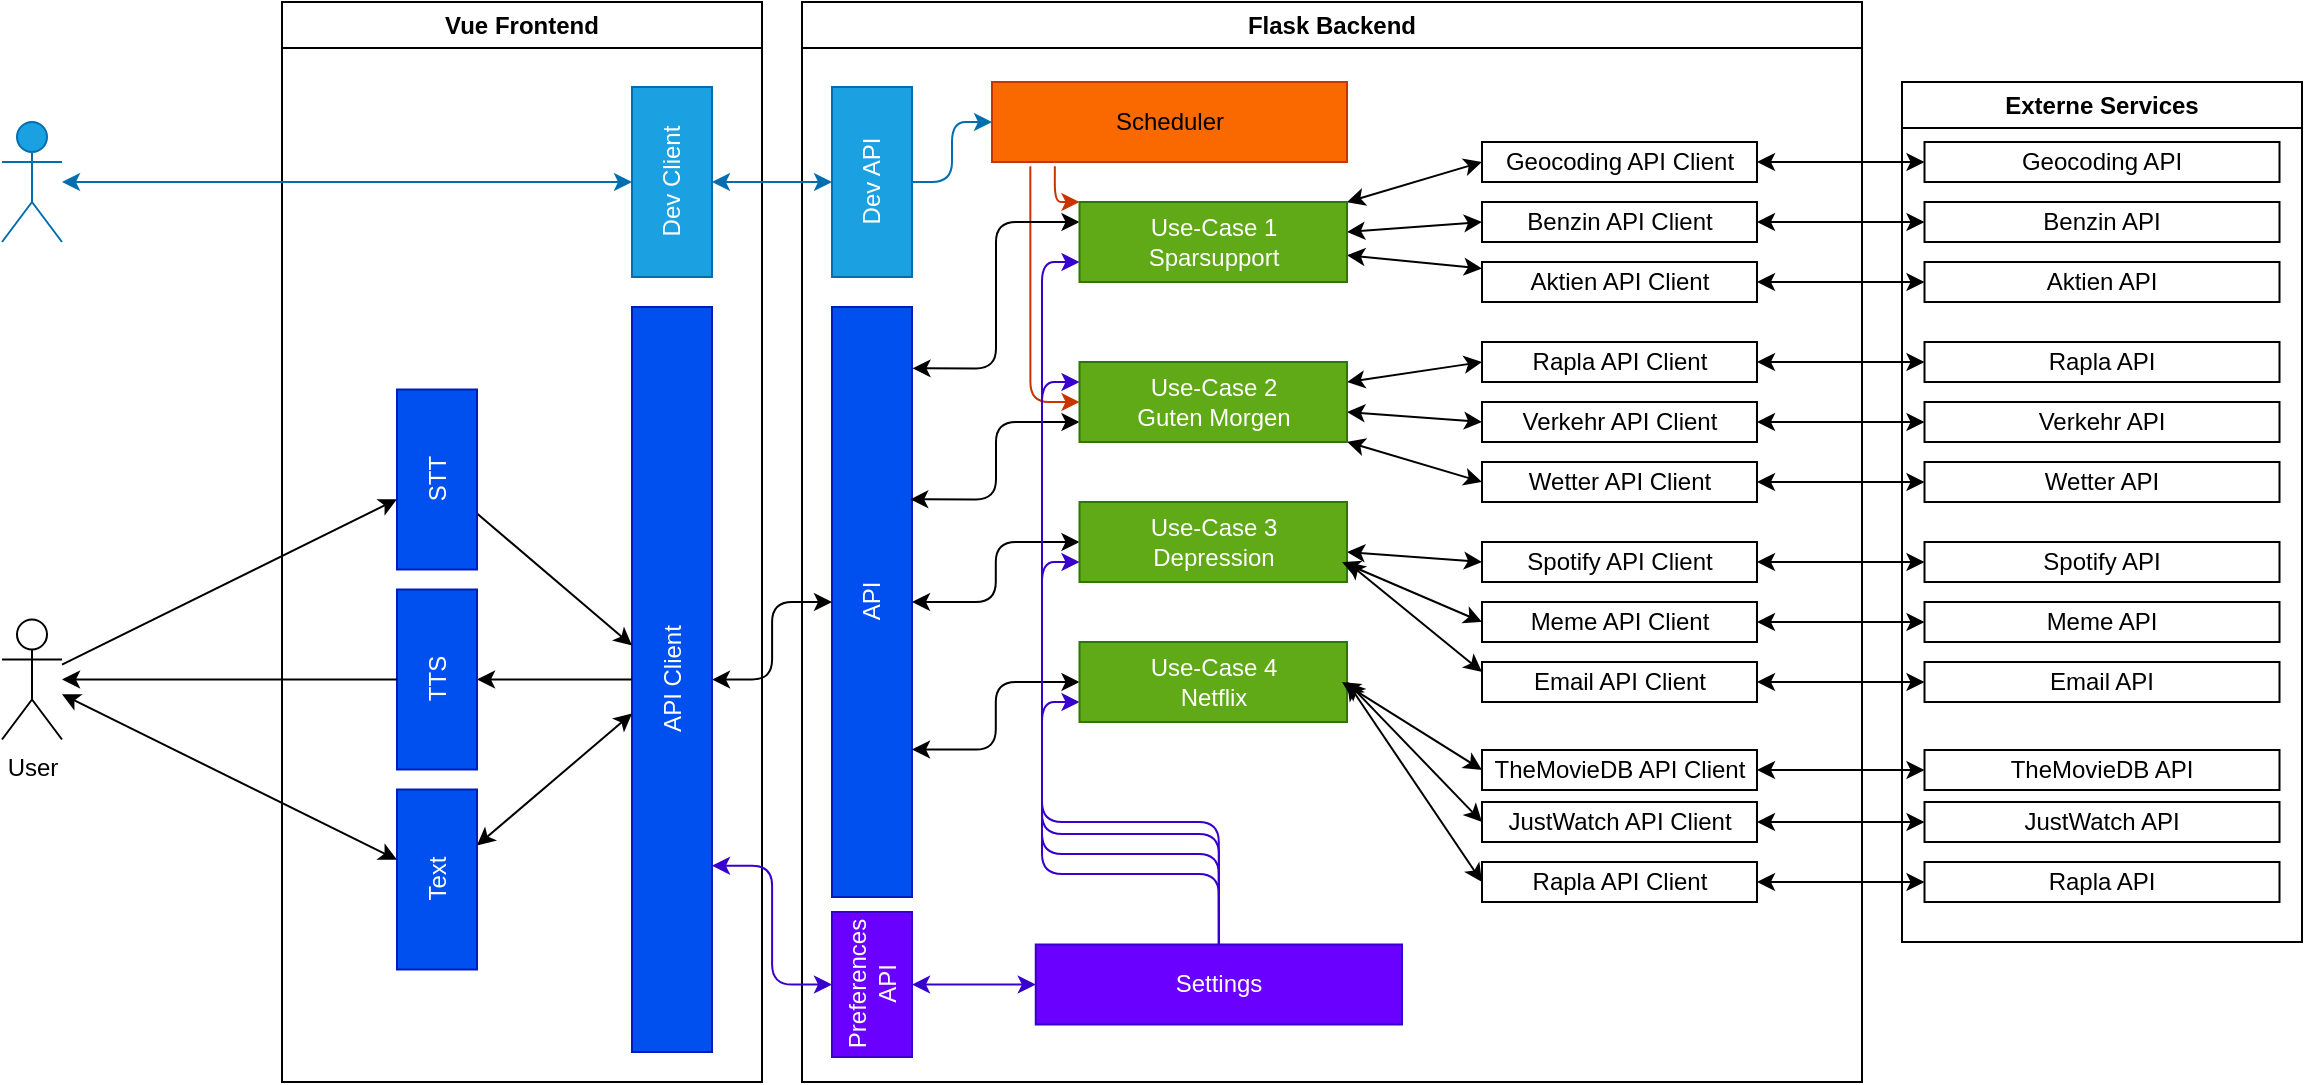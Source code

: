 <mxfile>
    <diagram id="DIE5KFtKHEvC33el6LhV" name="Seite-1">
        <mxGraphModel dx="676" dy="560" grid="1" gridSize="10" guides="1" tooltips="1" connect="1" arrows="1" fold="1" page="1" pageScale="1" pageWidth="1169" pageHeight="827" math="0" shadow="0">
            <root>
                <mxCell id="0"/>
                <mxCell id="1" parent="0"/>
                <mxCell id="2" value="Vue Frontend" style="swimlane;whiteSpace=wrap;html=1;" parent="1" vertex="1">
                    <mxGeometry x="170" y="80" width="240" height="540" as="geometry">
                        <mxRectangle x="230" y="80" width="120" height="30" as="alternateBounds"/>
                    </mxGeometry>
                </mxCell>
                <mxCell id="6" value="API Client" style="rounded=0;whiteSpace=wrap;html=1;rotation=-90;fillColor=#0050ef;fontColor=#ffffff;strokeColor=#001DBC;" parent="2" vertex="1">
                    <mxGeometry x="8.75" y="318.75" width="372.5" height="40" as="geometry"/>
                </mxCell>
                <mxCell id="7" value="Dev Client" style="rounded=0;whiteSpace=wrap;html=1;rotation=-90;fillColor=#1ba1e2;fontColor=#ffffff;strokeColor=#006EAF;" parent="2" vertex="1">
                    <mxGeometry x="147.5" y="70" width="95" height="40" as="geometry"/>
                </mxCell>
                <mxCell id="12" style="edgeStyle=none;html=1;startArrow=classic;startFill=1;endArrow=none;endFill=0;" parent="2" source="8" target="6" edge="1">
                    <mxGeometry relative="1" as="geometry"/>
                </mxCell>
                <mxCell id="8" value="TTS" style="rounded=0;whiteSpace=wrap;html=1;rotation=-90;fillColor=#0050ef;fontColor=#ffffff;strokeColor=#001DBC;" parent="2" vertex="1">
                    <mxGeometry x="32.5" y="318.75" width="90" height="40" as="geometry"/>
                </mxCell>
                <mxCell id="13" style="edgeStyle=none;html=1;" parent="2" source="9" target="6" edge="1">
                    <mxGeometry relative="1" as="geometry"/>
                </mxCell>
                <mxCell id="9" value="STT" style="rounded=0;whiteSpace=wrap;html=1;rotation=-90;fillColor=#0050ef;fontColor=#ffffff;strokeColor=#001DBC;" parent="2" vertex="1">
                    <mxGeometry x="32.5" y="218.75" width="90" height="40" as="geometry"/>
                </mxCell>
                <mxCell id="11" value="" style="edgeStyle=none;html=1;startArrow=classic;startFill=1;" parent="2" source="10" target="6" edge="1">
                    <mxGeometry relative="1" as="geometry"/>
                </mxCell>
                <mxCell id="10" value="Text" style="rounded=0;whiteSpace=wrap;html=1;rotation=-90;fillColor=#0050ef;fontColor=#ffffff;strokeColor=#001DBC;" parent="2" vertex="1">
                    <mxGeometry x="32.5" y="418.75" width="90" height="40" as="geometry"/>
                </mxCell>
                <mxCell id="3" value="Flask Backend" style="swimlane;whiteSpace=wrap;html=1;" parent="1" vertex="1">
                    <mxGeometry x="430" y="80" width="530" height="540" as="geometry">
                        <mxRectangle x="490" y="310" width="120" height="30" as="alternateBounds"/>
                    </mxGeometry>
                </mxCell>
                <mxCell id="23" style="edgeStyle=orthogonalEdgeStyle;html=1;entryX=0;entryY=0.5;entryDx=0;entryDy=0;startArrow=none;startFill=0;endArrow=classic;endFill=1;fillColor=#1ba1e2;strokeColor=#006EAF;" parent="3" source="20" target="22" edge="1">
                    <mxGeometry relative="1" as="geometry"/>
                </mxCell>
                <mxCell id="20" value="Dev API" style="rounded=0;whiteSpace=wrap;html=1;rotation=-90;fillColor=#1ba1e2;fontColor=#ffffff;strokeColor=#006EAF;" parent="3" vertex="1">
                    <mxGeometry x="-12.5" y="70" width="95" height="40" as="geometry"/>
                </mxCell>
                <mxCell id="22" value="Scheduler" style="rounded=0;whiteSpace=wrap;html=1;fillColor=#fa6800;fontColor=#000000;strokeColor=#C73500;" parent="3" vertex="1">
                    <mxGeometry x="95" y="40" width="177.5" height="40" as="geometry"/>
                </mxCell>
                <mxCell id="40" style="edgeStyle=orthogonalEdgeStyle;html=1;startArrow=classic;startFill=1;endArrow=classic;endFill=1;fillColor=#6a00ff;strokeColor=#3700CC;" parent="3" source="24" target="39" edge="1">
                    <mxGeometry relative="1" as="geometry"/>
                </mxCell>
                <mxCell id="55" style="edgeStyle=orthogonalEdgeStyle;html=1;entryX=0;entryY=0.75;entryDx=0;entryDy=0;startArrow=none;startFill=0;endArrow=classic;endFill=1;fillColor=#6a00ff;strokeColor=#3700CC;" parent="3" source="24" target="30" edge="1">
                    <mxGeometry relative="1" as="geometry">
                        <Array as="points">
                            <mxPoint x="208" y="416"/>
                            <mxPoint x="120" y="416"/>
                            <mxPoint x="120" y="350"/>
                        </Array>
                    </mxGeometry>
                </mxCell>
                <mxCell id="24" value="Settings" style="rounded=0;whiteSpace=wrap;html=1;fillColor=#6a00ff;fontColor=#ffffff;strokeColor=#3700CC;" parent="3" vertex="1">
                    <mxGeometry x="116.88" y="471.25" width="183.12" height="40" as="geometry"/>
                </mxCell>
                <mxCell id="25" value="API" style="rounded=0;whiteSpace=wrap;html=1;rotation=-90;fillColor=#0050ef;fontColor=#ffffff;strokeColor=#001DBC;" parent="3" vertex="1">
                    <mxGeometry x="-112.5" y="280" width="295" height="40" as="geometry"/>
                </mxCell>
                <mxCell id="31" style="edgeStyle=orthogonalEdgeStyle;html=1;entryX=0.108;entryY=1.053;entryDx=0;entryDy=0;entryPerimeter=0;startArrow=classic;startFill=1;endArrow=none;endFill=0;exitX=0;exitY=0.5;exitDx=0;exitDy=0;fillColor=#fa6800;strokeColor=#C73500;" parent="3" source="27" target="22" edge="1">
                    <mxGeometry relative="1" as="geometry">
                        <mxPoint x="130" y="110" as="sourcePoint"/>
                    </mxGeometry>
                </mxCell>
                <mxCell id="33" style="edgeStyle=orthogonalEdgeStyle;html=1;entryX=0.896;entryY=1.006;entryDx=0;entryDy=0;entryPerimeter=0;startArrow=classic;startFill=1;endArrow=classic;endFill=1;exitX=0;exitY=0.25;exitDx=0;exitDy=0;" parent="3" source="26" target="25" edge="1">
                    <mxGeometry relative="1" as="geometry">
                        <Array as="points">
                            <mxPoint x="97" y="110"/>
                            <mxPoint x="97" y="183"/>
                        </Array>
                    </mxGeometry>
                </mxCell>
                <mxCell id="85" style="html=1;entryX=0;entryY=0.5;entryDx=0;entryDy=0;startArrow=classic;startFill=1;endArrow=classic;endFill=1;" parent="3" source="26" target="61" edge="1">
                    <mxGeometry relative="1" as="geometry"/>
                </mxCell>
                <mxCell id="86" style="html=1;entryX=0;entryY=0.5;entryDx=0;entryDy=0;startArrow=classic;startFill=1;endArrow=classic;endFill=1;" parent="3" source="26" target="62" edge="1">
                    <mxGeometry relative="1" as="geometry"/>
                </mxCell>
                <mxCell id="87" style="html=1;startArrow=classic;startFill=1;endArrow=classic;endFill=1;" parent="3" source="26" target="63" edge="1">
                    <mxGeometry relative="1" as="geometry"/>
                </mxCell>
                <mxCell id="26" value="Use-Case 1&lt;br&gt;Sparsupport" style="rounded=0;whiteSpace=wrap;html=1;fillColor=#60a917;fontColor=#ffffff;strokeColor=#2D7600;" parent="3" vertex="1">
                    <mxGeometry x="138.75" y="100" width="133.75" height="40" as="geometry"/>
                </mxCell>
                <mxCell id="34" style="edgeStyle=orthogonalEdgeStyle;html=1;entryX=0.674;entryY=0.978;entryDx=0;entryDy=0;entryPerimeter=0;startArrow=classic;startFill=1;endArrow=classic;endFill=1;" parent="3" source="27" target="25" edge="1">
                    <mxGeometry relative="1" as="geometry">
                        <Array as="points">
                            <mxPoint x="97" y="210"/>
                            <mxPoint x="97" y="249"/>
                        </Array>
                    </mxGeometry>
                </mxCell>
                <mxCell id="88" style="edgeStyle=none;html=1;entryX=0;entryY=0.5;entryDx=0;entryDy=0;startArrow=classic;startFill=1;endArrow=classic;endFill=1;" parent="3" source="27" target="64" edge="1">
                    <mxGeometry relative="1" as="geometry"/>
                </mxCell>
                <mxCell id="89" style="edgeStyle=none;html=1;entryX=0;entryY=0.5;entryDx=0;entryDy=0;startArrow=classic;startFill=1;endArrow=classic;endFill=1;" parent="3" source="27" target="65" edge="1">
                    <mxGeometry relative="1" as="geometry"/>
                </mxCell>
                <mxCell id="90" style="edgeStyle=none;html=1;entryX=0;entryY=0.5;entryDx=0;entryDy=0;startArrow=classic;startFill=1;endArrow=classic;endFill=1;" parent="3" source="27" target="66" edge="1">
                    <mxGeometry relative="1" as="geometry"/>
                </mxCell>
                <mxCell id="27" value="Use-Case 2&lt;br&gt;Guten Morgen" style="rounded=0;whiteSpace=wrap;html=1;fillColor=#60a917;fontColor=#ffffff;strokeColor=#2D7600;" parent="3" vertex="1">
                    <mxGeometry x="138.75" y="180" width="133.75" height="40" as="geometry"/>
                </mxCell>
                <mxCell id="35" style="edgeStyle=orthogonalEdgeStyle;html=1;startArrow=classic;startFill=1;endArrow=classic;endFill=1;" parent="3" source="28" target="25" edge="1">
                    <mxGeometry relative="1" as="geometry"/>
                </mxCell>
                <mxCell id="91" style="edgeStyle=none;html=1;entryX=0;entryY=0.5;entryDx=0;entryDy=0;startArrow=classic;startFill=1;endArrow=classic;endFill=1;" parent="3" source="28" target="67" edge="1">
                    <mxGeometry relative="1" as="geometry"/>
                </mxCell>
                <mxCell id="28" value="Use-Case 3&lt;br&gt;Depression&lt;span style=&quot;color: rgba(0, 0, 0, 0); font-family: monospace; font-size: 0px; text-align: start;&quot;&gt;%3CmxGraphModel%3E%3Croot%3E%3CmxCell%20id%3D%220%22%2F%3E%3CmxCell%20id%3D%221%22%20parent%3D%220%22%2F%3E%3CmxCell%20id%3D%222%22%20value%3D%22Use-Case%202%26lt%3Bbr%26gt%3BGuten%20Morgen%22%20style%3D%22rounded%3D0%3BwhiteSpace%3Dwrap%3Bhtml%3D1%3B%22%20vertex%3D%221%22%20parent%3D%221%22%3E%3CmxGeometry%20x%3D%22628.75%22%20y%3D%22240%22%20width%3D%22133.75%22%20height%3D%2240%22%20as%3D%22geometry%22%2F%3E%3C%2FmxCell%3E%3C%2Froot%3E%3C%2FmxGraphModel%3E&lt;/span&gt;" style="rounded=0;whiteSpace=wrap;html=1;fillColor=#60a917;fontColor=#ffffff;strokeColor=#2D7600;" parent="3" vertex="1">
                    <mxGeometry x="138.75" y="250" width="133.75" height="40" as="geometry"/>
                </mxCell>
                <mxCell id="36" style="edgeStyle=orthogonalEdgeStyle;html=1;entryX=0.25;entryY=1;entryDx=0;entryDy=0;startArrow=classic;startFill=1;endArrow=classic;endFill=1;" parent="3" source="30" target="25" edge="1">
                    <mxGeometry relative="1" as="geometry"/>
                </mxCell>
                <mxCell id="30" value="Use-Case 4&lt;br&gt;&lt;div style=&quot;text-align: center;&quot;&gt;&lt;span style=&quot;text-align: start; background-color: initial;&quot;&gt;Netflix&lt;/span&gt;&lt;span style=&quot;color: rgba(0, 0, 0, 0); font-family: monospace; font-size: 0px; text-align: start; background-color: initial;&quot;&gt;%3CmxGraphModel%3E%3Croot%3E%3CmxCell%20id%3D%220%22%2F%3E%3CmxCell%20id%3D%221%22%20parent%3D%220%22%2F%3E%3CmxCell%20id%3D%222%22%20value%3D%22Use-Case%202%26lt%3Bbr%26gt%3BGuten%20Morgen%22%20style%3D%22rounded%3D0%3BwhiteSpace%3Dwrap%3Bhtml%3D1%3B%22%20vertex%3D%221%22%20parent%3D%221%22%3E%3CmxGeometry%20x%3D%22628.75%22%20y%3D%22240%22%20width%3D%22133.75%22%20height%3D%2240%22%20as%3D%22geometry%22%2F%3E%3C%2FmxCell%3E%3C%2Froot%3E%3C%2FmxGraphModel%3E&lt;/span&gt;&lt;/div&gt;" style="rounded=0;whiteSpace=wrap;html=1;fillColor=#60a917;fontColor=#ffffff;strokeColor=#2D7600;" parent="3" vertex="1">
                    <mxGeometry x="138.75" y="320" width="133.75" height="40" as="geometry"/>
                </mxCell>
                <mxCell id="32" style="edgeStyle=orthogonalEdgeStyle;html=1;entryX=0.177;entryY=1.053;entryDx=0;entryDy=0;entryPerimeter=0;startArrow=classic;startFill=1;endArrow=none;endFill=0;exitX=0;exitY=0;exitDx=0;exitDy=0;fillColor=#fa6800;strokeColor=#C73500;" parent="3" source="26" target="22" edge="1">
                    <mxGeometry relative="1" as="geometry">
                        <mxPoint x="95" y="197.88" as="sourcePoint"/>
                        <mxPoint x="70.42" y="80" as="targetPoint"/>
                        <Array as="points">
                            <mxPoint x="126" y="100"/>
                        </Array>
                    </mxGeometry>
                </mxCell>
                <mxCell id="39" value="Preferences API" style="rounded=0;whiteSpace=wrap;html=1;rotation=-90;fillColor=#6a00ff;fontColor=#ffffff;strokeColor=#3700CC;" parent="3" vertex="1">
                    <mxGeometry x="-1.25" y="471.25" width="72.5" height="40" as="geometry"/>
                </mxCell>
                <mxCell id="56" style="edgeStyle=orthogonalEdgeStyle;html=1;entryX=0;entryY=0.75;entryDx=0;entryDy=0;startArrow=none;startFill=0;endArrow=classic;endFill=1;exitX=0.5;exitY=0;exitDx=0;exitDy=0;fillColor=#6a00ff;strokeColor=#3700CC;" parent="3" source="24" target="28" edge="1">
                    <mxGeometry relative="1" as="geometry">
                        <mxPoint x="273.444" y="481.25" as="sourcePoint"/>
                        <mxPoint x="148.75" y="360.0" as="targetPoint"/>
                        <Array as="points">
                            <mxPoint x="208" y="410"/>
                            <mxPoint x="120" y="410"/>
                            <mxPoint x="120" y="280"/>
                        </Array>
                    </mxGeometry>
                </mxCell>
                <mxCell id="58" style="edgeStyle=orthogonalEdgeStyle;html=1;entryX=0;entryY=0.25;entryDx=0;entryDy=0;startArrow=none;startFill=0;endArrow=classic;endFill=1;exitX=0.5;exitY=0;exitDx=0;exitDy=0;fillColor=#6a00ff;strokeColor=#3700CC;" parent="3" source="24" target="27" edge="1">
                    <mxGeometry relative="1" as="geometry">
                        <mxPoint x="290" y="450" as="sourcePoint"/>
                        <mxPoint x="148.75" y="360.0" as="targetPoint"/>
                        <Array as="points">
                            <mxPoint x="208" y="426"/>
                            <mxPoint x="120" y="426"/>
                            <mxPoint x="120" y="190"/>
                        </Array>
                    </mxGeometry>
                </mxCell>
                <mxCell id="60" style="edgeStyle=orthogonalEdgeStyle;html=1;entryX=0;entryY=0.75;entryDx=0;entryDy=0;startArrow=none;startFill=0;endArrow=classic;endFill=1;exitX=0.5;exitY=0;exitDx=0;exitDy=0;fillColor=#6a00ff;strokeColor=#3700CC;" parent="3" source="24" target="26" edge="1">
                    <mxGeometry relative="1" as="geometry">
                        <mxPoint x="273.44" y="481.25" as="sourcePoint"/>
                        <mxPoint x="148.75" y="200" as="targetPoint"/>
                        <Array as="points">
                            <mxPoint x="208" y="436"/>
                            <mxPoint x="120" y="436"/>
                            <mxPoint x="120" y="130"/>
                        </Array>
                    </mxGeometry>
                </mxCell>
                <mxCell id="61" value="Geocoding API Client" style="rounded=0;whiteSpace=wrap;html=1;" parent="3" vertex="1">
                    <mxGeometry x="340" y="70" width="137.5" height="20" as="geometry"/>
                </mxCell>
                <mxCell id="62" value="Benzin API Client" style="rounded=0;whiteSpace=wrap;html=1;" parent="3" vertex="1">
                    <mxGeometry x="340" y="100" width="137.5" height="20" as="geometry"/>
                </mxCell>
                <mxCell id="63" value="Aktien API Client" style="rounded=0;whiteSpace=wrap;html=1;" parent="3" vertex="1">
                    <mxGeometry x="340" y="130" width="137.5" height="20" as="geometry"/>
                </mxCell>
                <mxCell id="64" value="Rapla API Client" style="rounded=0;whiteSpace=wrap;html=1;" parent="3" vertex="1">
                    <mxGeometry x="340" y="170" width="137.5" height="20" as="geometry"/>
                </mxCell>
                <mxCell id="65" value="Verkehr API Client" style="rounded=0;whiteSpace=wrap;html=1;" parent="3" vertex="1">
                    <mxGeometry x="340" y="200" width="137.5" height="20" as="geometry"/>
                </mxCell>
                <mxCell id="66" value="Wetter API Client" style="rounded=0;whiteSpace=wrap;html=1;" parent="3" vertex="1">
                    <mxGeometry x="340" y="230" width="137.5" height="20" as="geometry"/>
                </mxCell>
                <mxCell id="67" value="Spotify API Client" style="rounded=0;whiteSpace=wrap;html=1;" parent="3" vertex="1">
                    <mxGeometry x="340" y="270" width="137.5" height="20" as="geometry"/>
                </mxCell>
                <mxCell id="68" value="Meme API Client" style="rounded=0;whiteSpace=wrap;html=1;" parent="3" vertex="1">
                    <mxGeometry x="340" y="300" width="137.5" height="20" as="geometry"/>
                </mxCell>
                <mxCell id="93" style="edgeStyle=none;html=1;entryX=1;entryY=0.75;entryDx=0;entryDy=0;startArrow=classic;startFill=1;endArrow=classic;endFill=1;exitX=0;exitY=0.25;exitDx=0;exitDy=0;" parent="3" source="69" target="28" edge="1">
                    <mxGeometry relative="1" as="geometry"/>
                </mxCell>
                <mxCell id="69" value="Email API Client" style="rounded=0;whiteSpace=wrap;html=1;" parent="3" vertex="1">
                    <mxGeometry x="340" y="330" width="137.5" height="20" as="geometry"/>
                </mxCell>
                <mxCell id="70" value="TheMovieDB API Client" style="rounded=0;whiteSpace=wrap;html=1;" parent="3" vertex="1">
                    <mxGeometry x="340" y="374" width="137.5" height="20" as="geometry"/>
                </mxCell>
                <mxCell id="94" style="edgeStyle=none;html=1;entryX=1;entryY=0.5;entryDx=0;entryDy=0;startArrow=classic;startFill=1;endArrow=classic;endFill=1;exitX=0;exitY=0.5;exitDx=0;exitDy=0;" parent="3" source="71" target="30" edge="1">
                    <mxGeometry relative="1" as="geometry"/>
                </mxCell>
                <mxCell id="71" value="JustWatch API Client" style="rounded=0;whiteSpace=wrap;html=1;" parent="3" vertex="1">
                    <mxGeometry x="340" y="400" width="137.5" height="20" as="geometry"/>
                </mxCell>
                <mxCell id="96" style="edgeStyle=none;html=1;entryX=1;entryY=0.5;entryDx=0;entryDy=0;startArrow=classic;startFill=1;endArrow=classic;endFill=1;exitX=0;exitY=0.5;exitDx=0;exitDy=0;" parent="3" source="72" target="30" edge="1">
                    <mxGeometry relative="1" as="geometry"/>
                </mxCell>
                <mxCell id="72" value="Rapla API Client" style="rounded=0;whiteSpace=wrap;html=1;" parent="3" vertex="1">
                    <mxGeometry x="340" y="430" width="137.5" height="20" as="geometry"/>
                </mxCell>
                <mxCell id="4" value="Externe Services" style="swimlane;whiteSpace=wrap;html=1;" parent="1" vertex="1">
                    <mxGeometry x="980" y="120" width="200" height="430" as="geometry">
                        <mxRectangle x="490" y="310" width="120" height="30" as="alternateBounds"/>
                    </mxGeometry>
                </mxCell>
                <mxCell id="43" value="Geocoding API" style="rounded=0;whiteSpace=wrap;html=1;" parent="4" vertex="1">
                    <mxGeometry x="11.25" y="30" width="177.5" height="20" as="geometry"/>
                </mxCell>
                <mxCell id="44" value="Benzin API" style="rounded=0;whiteSpace=wrap;html=1;" parent="4" vertex="1">
                    <mxGeometry x="11.25" y="60" width="177.5" height="20" as="geometry"/>
                </mxCell>
                <mxCell id="45" value="Aktien API" style="rounded=0;whiteSpace=wrap;html=1;" parent="4" vertex="1">
                    <mxGeometry x="11.25" y="90" width="177.5" height="20" as="geometry"/>
                </mxCell>
                <mxCell id="46" value="Rapla API" style="rounded=0;whiteSpace=wrap;html=1;" parent="4" vertex="1">
                    <mxGeometry x="11.25" y="130" width="177.5" height="20" as="geometry"/>
                </mxCell>
                <mxCell id="47" value="Verkehr API" style="rounded=0;whiteSpace=wrap;html=1;" parent="4" vertex="1">
                    <mxGeometry x="11.25" y="160" width="177.5" height="20" as="geometry"/>
                </mxCell>
                <mxCell id="48" value="Wetter API" style="rounded=0;whiteSpace=wrap;html=1;" parent="4" vertex="1">
                    <mxGeometry x="11.25" y="190" width="177.5" height="20" as="geometry"/>
                </mxCell>
                <mxCell id="49" value="Spotify API" style="rounded=0;whiteSpace=wrap;html=1;" parent="4" vertex="1">
                    <mxGeometry x="11.25" y="230" width="177.5" height="20" as="geometry"/>
                </mxCell>
                <mxCell id="50" value="Meme API" style="rounded=0;whiteSpace=wrap;html=1;" parent="4" vertex="1">
                    <mxGeometry x="11.25" y="260" width="177.5" height="20" as="geometry"/>
                </mxCell>
                <mxCell id="51" value="Email API" style="rounded=0;whiteSpace=wrap;html=1;" parent="4" vertex="1">
                    <mxGeometry x="11.25" y="290" width="177.5" height="20" as="geometry"/>
                </mxCell>
                <mxCell id="52" value="TheMovieDB API" style="rounded=0;whiteSpace=wrap;html=1;" parent="4" vertex="1">
                    <mxGeometry x="11.25" y="334" width="177.5" height="20" as="geometry"/>
                </mxCell>
                <mxCell id="53" value="JustWatch API" style="rounded=0;whiteSpace=wrap;html=1;" parent="4" vertex="1">
                    <mxGeometry x="11.25" y="360" width="177.5" height="20" as="geometry"/>
                </mxCell>
                <mxCell id="54" value="Rapla API" style="rounded=0;whiteSpace=wrap;html=1;" parent="4" vertex="1">
                    <mxGeometry x="11.25" y="390" width="177.5" height="20" as="geometry"/>
                </mxCell>
                <mxCell id="16" style="edgeStyle=none;html=1;entryX=0.5;entryY=0;entryDx=0;entryDy=0;startArrow=classic;startFill=1;endArrow=none;endFill=0;" parent="1" source="5" target="8" edge="1">
                    <mxGeometry relative="1" as="geometry"/>
                </mxCell>
                <mxCell id="17" style="edgeStyle=none;html=1;startArrow=classic;startFill=1;endArrow=classic;endFill=1;" parent="1" source="5" target="10" edge="1">
                    <mxGeometry relative="1" as="geometry"/>
                </mxCell>
                <mxCell id="5" value="User" style="shape=umlActor;verticalLabelPosition=bottom;verticalAlign=top;html=1;outlineConnect=0;" parent="1" vertex="1">
                    <mxGeometry x="30" y="388.75" width="30" height="60" as="geometry"/>
                </mxCell>
                <mxCell id="15" style="edgeStyle=none;html=1;startArrow=classic;startFill=1;endArrow=none;endFill=0;" parent="1" source="9" target="5" edge="1">
                    <mxGeometry relative="1" as="geometry"/>
                </mxCell>
                <mxCell id="19" style="edgeStyle=none;html=1;startArrow=classic;startFill=1;endArrow=classic;endFill=1;fillColor=#1ba1e2;strokeColor=#006EAF;" parent="1" source="18" target="7" edge="1">
                    <mxGeometry relative="1" as="geometry"/>
                </mxCell>
                <mxCell id="18" value="Dev" style="shape=umlActor;verticalLabelPosition=bottom;verticalAlign=top;html=1;outlineConnect=0;fillColor=#1ba1e2;fontColor=#ffffff;strokeColor=#006EAF;" parent="1" vertex="1">
                    <mxGeometry x="30" y="140" width="30" height="60" as="geometry"/>
                </mxCell>
                <mxCell id="21" style="edgeStyle=none;html=1;startArrow=classic;startFill=1;endArrow=classic;endFill=1;fillColor=#1ba1e2;strokeColor=#006EAF;" parent="1" source="7" target="20" edge="1">
                    <mxGeometry relative="1" as="geometry"/>
                </mxCell>
                <mxCell id="37" style="edgeStyle=orthogonalEdgeStyle;html=1;startArrow=classic;startFill=1;endArrow=classic;endFill=1;" parent="1" source="6" target="25" edge="1">
                    <mxGeometry relative="1" as="geometry"/>
                </mxCell>
                <mxCell id="42" style="edgeStyle=orthogonalEdgeStyle;html=1;entryX=0.25;entryY=1;entryDx=0;entryDy=0;startArrow=classic;startFill=1;endArrow=classic;endFill=1;fillColor=#6a00ff;strokeColor=#3700CC;" parent="1" source="39" target="6" edge="1">
                    <mxGeometry relative="1" as="geometry"/>
                </mxCell>
                <mxCell id="73" style="edgeStyle=orthogonalEdgeStyle;html=1;entryX=0;entryY=0.5;entryDx=0;entryDy=0;startArrow=classic;startFill=1;endArrow=classic;endFill=1;" parent="1" source="72" target="54" edge="1">
                    <mxGeometry relative="1" as="geometry"/>
                </mxCell>
                <mxCell id="74" style="edgeStyle=orthogonalEdgeStyle;html=1;startArrow=classic;startFill=1;endArrow=classic;endFill=1;" parent="1" source="71" target="53" edge="1">
                    <mxGeometry relative="1" as="geometry"/>
                </mxCell>
                <mxCell id="75" style="edgeStyle=orthogonalEdgeStyle;html=1;startArrow=classic;startFill=1;endArrow=classic;endFill=1;" parent="1" source="70" target="52" edge="1">
                    <mxGeometry relative="1" as="geometry"/>
                </mxCell>
                <mxCell id="76" style="edgeStyle=orthogonalEdgeStyle;html=1;entryX=0;entryY=0.5;entryDx=0;entryDy=0;startArrow=classic;startFill=1;endArrow=classic;endFill=1;" parent="1" source="69" target="51" edge="1">
                    <mxGeometry relative="1" as="geometry"/>
                </mxCell>
                <mxCell id="77" style="edgeStyle=orthogonalEdgeStyle;html=1;startArrow=classic;startFill=1;endArrow=classic;endFill=1;" parent="1" source="68" target="50" edge="1">
                    <mxGeometry relative="1" as="geometry"/>
                </mxCell>
                <mxCell id="78" style="edgeStyle=orthogonalEdgeStyle;html=1;startArrow=classic;startFill=1;endArrow=classic;endFill=1;" parent="1" source="67" target="49" edge="1">
                    <mxGeometry relative="1" as="geometry"/>
                </mxCell>
                <mxCell id="79" style="edgeStyle=orthogonalEdgeStyle;html=1;startArrow=classic;startFill=1;endArrow=classic;endFill=1;" parent="1" source="66" target="48" edge="1">
                    <mxGeometry relative="1" as="geometry"/>
                </mxCell>
                <mxCell id="80" style="edgeStyle=orthogonalEdgeStyle;html=1;startArrow=classic;startFill=1;endArrow=classic;endFill=1;" parent="1" source="65" target="47" edge="1">
                    <mxGeometry relative="1" as="geometry"/>
                </mxCell>
                <mxCell id="81" style="edgeStyle=orthogonalEdgeStyle;html=1;startArrow=classic;startFill=1;endArrow=classic;endFill=1;" parent="1" source="64" target="46" edge="1">
                    <mxGeometry relative="1" as="geometry"/>
                </mxCell>
                <mxCell id="82" style="edgeStyle=orthogonalEdgeStyle;html=1;startArrow=classic;startFill=1;endArrow=classic;endFill=1;" parent="1" source="63" target="45" edge="1">
                    <mxGeometry relative="1" as="geometry"/>
                </mxCell>
                <mxCell id="83" style="edgeStyle=orthogonalEdgeStyle;html=1;startArrow=classic;startFill=1;endArrow=classic;endFill=1;" parent="1" source="62" target="44" edge="1">
                    <mxGeometry relative="1" as="geometry"/>
                </mxCell>
                <mxCell id="84" style="edgeStyle=orthogonalEdgeStyle;html=1;entryX=0;entryY=0.5;entryDx=0;entryDy=0;startArrow=classic;startFill=1;endArrow=classic;endFill=1;" parent="1" source="61" target="43" edge="1">
                    <mxGeometry relative="1" as="geometry"/>
                </mxCell>
                <mxCell id="92" style="edgeStyle=none;html=1;startArrow=classic;startFill=1;endArrow=classic;endFill=1;exitX=0;exitY=0.5;exitDx=0;exitDy=0;" parent="1" source="68" edge="1">
                    <mxGeometry relative="1" as="geometry">
                        <mxPoint x="700" y="360.0" as="targetPoint"/>
                    </mxGeometry>
                </mxCell>
                <mxCell id="95" style="edgeStyle=none;html=1;startArrow=classic;startFill=1;endArrow=classic;endFill=1;exitX=0;exitY=0.5;exitDx=0;exitDy=0;" parent="1" source="70" edge="1">
                    <mxGeometry relative="1" as="geometry">
                        <mxPoint x="700" y="420.0" as="targetPoint"/>
                    </mxGeometry>
                </mxCell>
            </root>
        </mxGraphModel>
    </diagram>
</mxfile>
